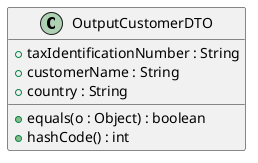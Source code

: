 @startuml
'https://plantuml.com/class-diagram

class OutputCustomerDTO {
    + taxIdentificationNumber : String
    + customerName : String
    + country : String

    + equals(o : Object) : boolean
    + hashCode() : int
}

@enduml